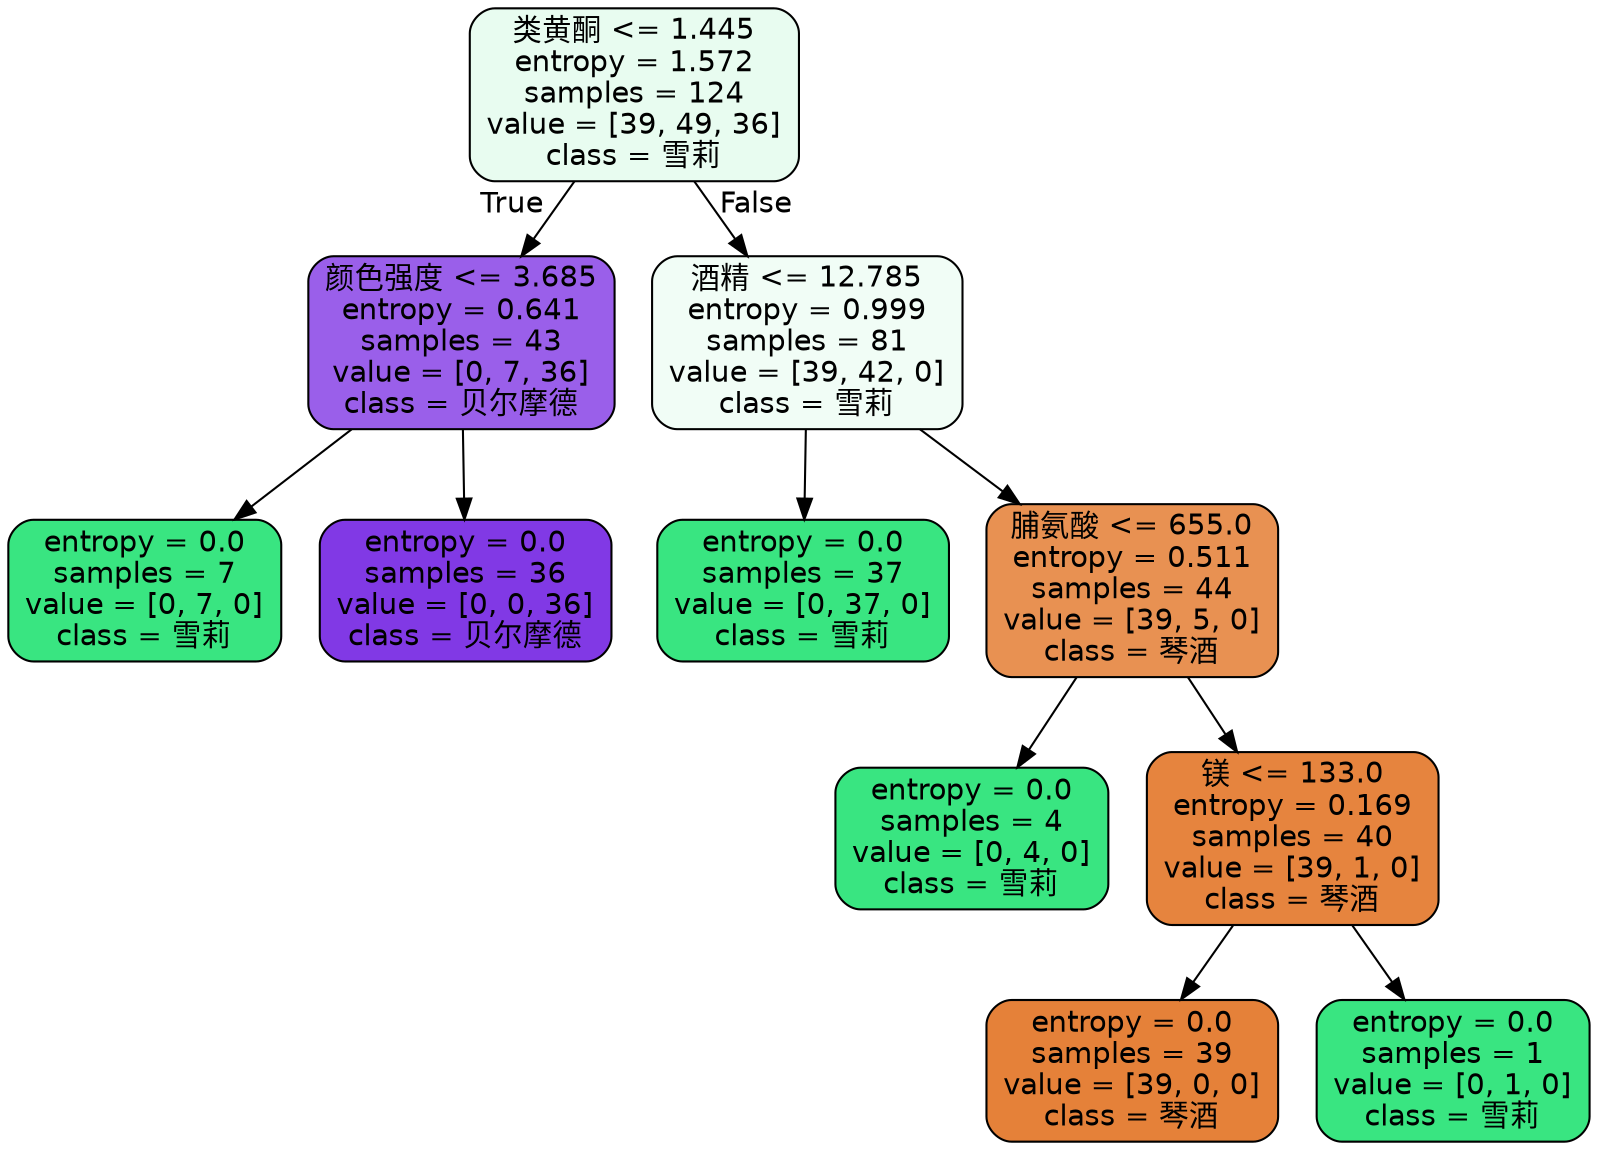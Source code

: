 digraph Tree {
node [shape=box, style="filled, rounded", color="black", fontname="helvetica"] ;
edge [fontname="helvetica"] ;
0 [label="类黄酮 <= 1.445\nentropy = 1.572\nsamples = 124\nvalue = [39, 49, 36]\nclass = 雪莉", fillcolor="#e8fcf0"] ;
1 [label="颜色强度 <= 3.685\nentropy = 0.641\nsamples = 43\nvalue = [0, 7, 36]\nclass = 贝尔摩德", fillcolor="#9a5fea"] ;
0 -> 1 [labeldistance=2.5, labelangle=45, headlabel="True"] ;
2 [label="entropy = 0.0\nsamples = 7\nvalue = [0, 7, 0]\nclass = 雪莉", fillcolor="#39e581"] ;
1 -> 2 ;
3 [label="entropy = 0.0\nsamples = 36\nvalue = [0, 0, 36]\nclass = 贝尔摩德", fillcolor="#8139e5"] ;
1 -> 3 ;
4 [label="酒精 <= 12.785\nentropy = 0.999\nsamples = 81\nvalue = [39, 42, 0]\nclass = 雪莉", fillcolor="#f1fdf6"] ;
0 -> 4 [labeldistance=2.5, labelangle=-45, headlabel="False"] ;
5 [label="entropy = 0.0\nsamples = 37\nvalue = [0, 37, 0]\nclass = 雪莉", fillcolor="#39e581"] ;
4 -> 5 ;
6 [label="脯氨酸 <= 655.0\nentropy = 0.511\nsamples = 44\nvalue = [39, 5, 0]\nclass = 琴酒", fillcolor="#e89152"] ;
4 -> 6 ;
7 [label="entropy = 0.0\nsamples = 4\nvalue = [0, 4, 0]\nclass = 雪莉", fillcolor="#39e581"] ;
6 -> 7 ;
8 [label="镁 <= 133.0\nentropy = 0.169\nsamples = 40\nvalue = [39, 1, 0]\nclass = 琴酒", fillcolor="#e6843e"] ;
6 -> 8 ;
9 [label="entropy = 0.0\nsamples = 39\nvalue = [39, 0, 0]\nclass = 琴酒", fillcolor="#e58139"] ;
8 -> 9 ;
10 [label="entropy = 0.0\nsamples = 1\nvalue = [0, 1, 0]\nclass = 雪莉", fillcolor="#39e581"] ;
8 -> 10 ;
}